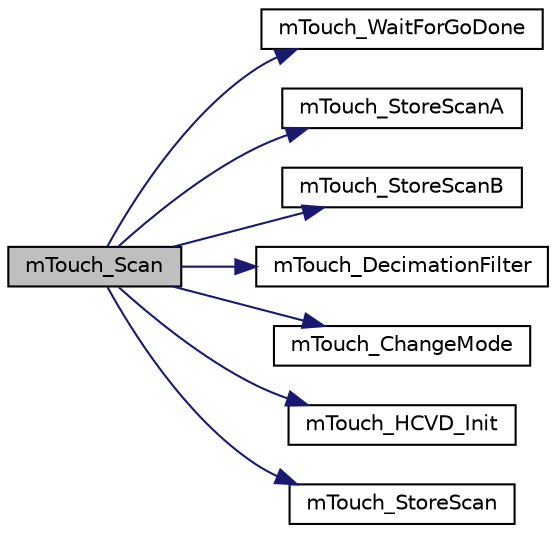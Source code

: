 digraph "mTouch_Scan"
{
  edge [fontname="Helvetica",fontsize="10",labelfontname="Helvetica",labelfontsize="10"];
  node [fontname="Helvetica",fontsize="10",shape=record];
  rankdir="LR";
  Node1 [label="mTouch_Scan",height=0.2,width=0.4,color="black", fillcolor="grey75", style="filled", fontcolor="black"];
  Node1 -> Node2 [color="midnightblue",fontsize="10",style="solid",fontname="Helvetica"];
  Node2 [label="mTouch_WaitForGoDone",height=0.2,width=0.4,color="black", fillcolor="white", style="filled",URL="$m_touch__acquisition_8c.html#a91439b80a8405a79abffe038c8aba548"];
  Node1 -> Node3 [color="midnightblue",fontsize="10",style="solid",fontname="Helvetica"];
  Node3 [label="mTouch_StoreScanA",height=0.2,width=0.4,color="black", fillcolor="white", style="filled",URL="$m_touch__acquisition_8c.html#a4b228af88722e7b340ab2fc561309216"];
  Node1 -> Node4 [color="midnightblue",fontsize="10",style="solid",fontname="Helvetica"];
  Node4 [label="mTouch_StoreScanB",height=0.2,width=0.4,color="black", fillcolor="white", style="filled",URL="$m_touch__acquisition_8c.html#af756bb107972edbea40abb69edca89c5"];
  Node1 -> Node5 [color="midnightblue",fontsize="10",style="solid",fontname="Helvetica"];
  Node5 [label="mTouch_DecimationFilter",height=0.2,width=0.4,color="black", fillcolor="white", style="filled",URL="$m_touch__acquisition_8c.html#a76f244c380bcb78535fbc4b5d086b720"];
  Node1 -> Node6 [color="midnightblue",fontsize="10",style="solid",fontname="Helvetica"];
  Node6 [label="mTouch_ChangeMode",height=0.2,width=0.4,color="black", fillcolor="white", style="filled",URL="$m_touch__acquisition_8c.html#ad4b3c623e779e2b0cbe5a8ace84c1561"];
  Node1 -> Node7 [color="midnightblue",fontsize="10",style="solid",fontname="Helvetica"];
  Node7 [label="mTouch_HCVD_Init",height=0.2,width=0.4,color="black", fillcolor="white", style="filled",URL="$m_touch__acquisition___h_c_v_d_8c.html#ab276b7ff0a1a5b2f908a7311096bbb14"];
  Node1 -> Node8 [color="midnightblue",fontsize="10",style="solid",fontname="Helvetica"];
  Node8 [label="mTouch_StoreScan",height=0.2,width=0.4,color="black", fillcolor="white", style="filled",URL="$m_touch__acquisition___h_c_v_d_8c.html#a8b1d5ba962e8360d23b0e71e30c355c1"];
}
